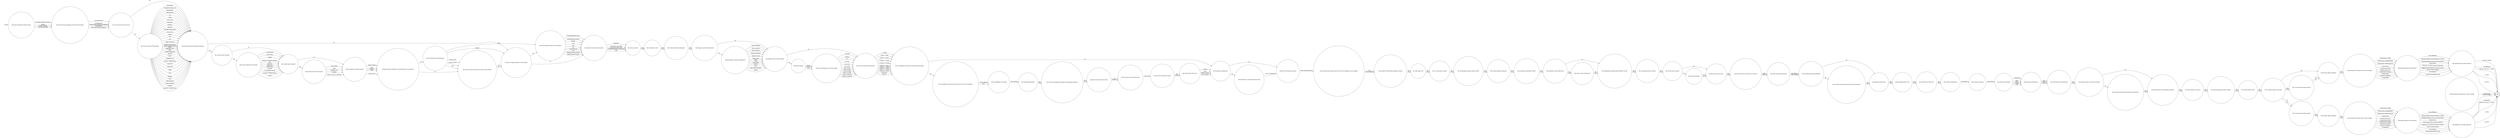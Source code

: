 digraph OLD_DISORDER {  rankdir=LR;
  node [shape = circle];
  START_NODE [label="", shape=none];
  START_NODE -> 49179 [label = "start"];
  END_NODE [label="END", shape="doublecircle"];
  49179 [label = "What Type Of Disorder Incident Was This?"];
  49179 -> 49180 [label = "Barricade / Prevention Of Access"];
  49179 -> 49180 [label = "Hostage"];
  49179 -> 49180 [label = "Incident At Height"];
  49179 -> 49180 [label = "Concerted Indiscipline"];
  49180 [label = "What Was The Main Management Outcome Of This Incident?"];
  49180 -> 49181 [label = "No Further Action"];
  49180 -> 49181 [label = "IEP Regression"];
  49180 -> 49181 [label = "Placed On Report/Adjudication Referral"];
  49180 -> 49181 [label = "Police Referral"];
  49180 -> 49181 [label = "Police And Prosecution Referral"];
  49181 [label = "Is The Location Of The Incident Known?"];
  49181 -> 49182 [label = "Yes"];
  49181 -> 49183 [label = "No"];
  49182 [label = "What Was The Location Of The Incident?"];
  49182 -> 49183 [label = "Administration"];
  49182 -> 49183 [label = "Association Area"];
  49182 -> 49183 [label = "Cell"];
  49182 -> 49183 [label = "Chapel"];
  49182 -> 49183 [label = "Crown Court"];
  49182 -> 49183 [label = "Dining Room"];
  49182 -> 49183 [label = "Dormitory"];
  49182 -> 49183 [label = "Education"];
  49182 -> 49183 [label = "Elsewhere (Enter Details)"];
  49182 -> 49183 [label = "Exercise Yard"];
  49182 -> 49183 [label = "Funeral"];
  49182 -> 49183 [label = "Gate"];
  49182 -> 49183 [label = "Gym"];
  49182 -> 49183 [label = "Health Care Centre"];
  49182 -> 49183 [label = "Hospital Outside (Patient)"];
  49182 -> 49183 [label = "Hospital Outside (Visiting)"];
  49182 -> 49183 [label = "Kitchen"];
  49182 -> 49183 [label = "Magistrates Court"];
  49182 -> 49183 [label = "Office"];
  49182 -> 49183 [label = "Outside Working Party"];
  49182 -> 49183 [label = "Reception"];
  49182 -> 49183 [label = "Recess"];
  49182 -> 49183 [label = "Segregation Unit"];
  49182 -> 49183 [label = "Showers / Changing Room"];
  49182 -> 49183 [label = "Special Unit"];
  49182 -> 49183 [label = "Sports Field"];
  49182 -> 49183 [label = "Vehicle"];
  49182 -> 49183 [label = "Visits"];
  49182 -> 49183 [label = "Weddings"];
  49182 -> 49183 [label = "Wing"];
  49182 -> 49183 [label = "Within Perimeter"];
  49182 -> 49183 [label = "Works Department"];
  49182 -> 49183 [label = "Workshop"];
  49182 -> 49183 [label = "Induction / 1st Night Centre"];
  49182 -> 49183 [label = "External Roof"];
  49182 -> 49183 [label = "Vulnerable Prisoners Unit"];
  49183 [label = "Were Any Injuries Received During This Incident?"];
  49183 -> 49184 [label = "Yes"];
  49183 -> 49192 [label = "No"];
  49184 [label = "Was A Serious Injury Sustained?"];
  49184 -> 49185 [label = "Yes"];
  49184 -> 49186 [label = "No"];
  49185 [label = "Which Serious Injuries Were Sustained?"];
  49185 -> 49186 [label = "Bites"];
  49185 -> 49186 [label = "Black Eye"];
  49185 -> 49186 [label = "Broken Nose"];
  49185 -> 49186 [label = "Broken Teeth"];
  49185 -> 49186 [label = "Crushing"];
  49185 -> 49186 [label = "Cuts Requiring Sutures"];
  49185 -> 49186 [label = "Extensive / Mutliple Bruising"];
  49185 -> 49186 [label = "Fracture"];
  49185 -> 49186 [label = "Gun Shot Wound"];
  49185 -> 49186 [label = "Scald Or Burn"];
  49185 -> 49186 [label = "Stabbing"];
  49185 -> 49186 [label = "Temporary / Permanent Blindness"];
  49186 [label = "Was A Minor Injury Sustained?"];
  49186 -> 49187 [label = "Yes"];
  49186 -> 49188 [label = "No"];
  49187 [label = "Which Minor Injuries Were Sustained?"];
  49187 -> 49188 [label = "Grazes. Scratches or Abrasions"];
  49187 -> 49188 [label = "Minor Bruises"];
  49187 -> 49188 [label = "Other"];
  49187 -> 49188 [label = "Superficial Cuts"];
  49187 -> 49188 [label = "Swellings"];
  49188 [label = "Enter Descriptions of Person(s) Injured"];
  49188 -> 49189 [label = "Civilian Grades"];
  49188 -> 49189 [label = "External Citizens"];
  49188 -> 49189 [label = "Police"];
  49188 -> 49189 [label = "Prisoners"];
  49188 -> 49189 [label = "Staff"];
  49189 [label = "Did Injuries Result in Detention in Outside Hospital As An In-Patient?"];
  49189 -> 49190 [label = "Yes"];
  49189 -> 49191 [label = "No"];
  49190 [label = "Who Was Detained In Outside Hospital?"];
  49190 -> 49191 [label = "Civilian Grades"];
  49190 -> 49191 [label = "External Civilians"];
  49190 -> 49191 [label = "Police"];
  49190 -> 49192 [label = "Prisoners"];
  49190 -> 49193 [label = "Staff"];
  49191 [label = "Are There Any Staff Now Off Duty As A Result Of This Incident?"];
  49191 -> 49192 [label = "No"];
  49191 -> 49192 [label = "Yes"];
  49192 [label = "Was There An Apparent Reason For The Incident?"];
  49192 -> 49193 [label = "Yes"];
  49192 -> 49194 [label = "No"];
  49193 [label = "Describe The Apparent Reason For The Incident?"];
  49193 -> 49194 [label = "Facilities"];
  49193 -> 49194 [label = "Food"];
  49193 -> 49194 [label = "Other"];
  49193 -> 49194 [label = "Pay"];
  49193 -> 49194 [label = "Time Out Of Cell"];
  49193 -> 49194 [label = "Visits"];
  49193 -> 49194 [label = "Demanding Internal Transfer"];
  49193 -> 49194 [label = "Refusing Internal Transfer"];
  49193 -> 49194 [label = "Demanding External Transfer"];
  49193 -> 49194 [label = "Refusing External Transfer"];
  49194 [label = "Describe How The Incident Was Resolved"];
  49194 -> 49195 [label = "Negotiation"];
  49194 -> 49195 [label = "Intervention (Local Staff)"];
  49194 -> 49195 [label = "Intervention (NTRG Staff)"];
  49194 -> 49195 [label = "Complied With Order Or Instruction"];
  49194 -> 49195 [label = "Other"];
  49195 [label = "Was A Door Jack Used?"];
  49195 -> 49196 [label = "No"];
  49195 -> 49196 [label = "Yes"];
  49196 [label = "Were Water Hoses Used?"];
  49196 -> 49197 [label = "No"];
  49196 -> 49197 [label = "Yes"];
  49197 [label = "Was Control And Restraint Employed?"];
  49197 -> 49198 [label = "No"];
  49197 -> 49198 [label = "Yes"];
  49198 [label = "Were Weapons Used By The Perpetrator?"];
  49198 -> 49199 [label = "Yes"];
  49198 -> 49200 [label = "No"];
  49199 [label = "Describe Weapons Used By The Perpetrator?"];
  49199 -> 49200 [label = "Blunt Instrument"];
  49199 -> 49200 [label = "Chemical Incapicitant"];
  49199 -> 49200 [label = "Dangerous Liquid"];
  49199 -> 49200 [label = "Excreta/Urine"];
  49199 -> 49200 [label = "Firearm"];
  49199 -> 49200 [label = "Food"];
  49199 -> 49200 [label = "Knife / Blade"];
  49199 -> 49200 [label = "Ligature"];
  49199 -> 49200 [label = "Other"];
  49199 -> 49200 [label = "Other Sharp Instrument"];
  49199 -> 49200 [label = "Spitting"];
  49199 -> 49200 [label = "Thrown Equipment"];
  49199 -> 49200 [label = "Thrown Furniture"];
  49200 [label = "Was Damage Caused To Prison Property"];
  49200 -> 49201 [label = "Yes"];
  49200 -> 49203 [label = "No"];
  49201 [label = "Describe the Damage"];
  49201 -> 49202 [label = "Extensive"];
  49201 -> 49202 [label = "Minor"];
  49201 -> 49202 [label = "Serious"];
  49202 [label = "What Was The Estimated Cost Of The Damage?"];
  49202 -> 49203 [label = "£0"];
  49202 -> 49203 [label = "£1 to £20"];
  49202 -> 49203 [label = "£21 to £50"];
  49202 -> 49203 [label = "£51 to £100"];
  49202 -> 49203 [label = "£101 to £500"];
  49202 -> 49203 [label = "£501 to £1,000"];
  49202 -> 49203 [label = "£1,001 to £5,000"];
  49202 -> 49203 [label = "£5001 to £10,000"];
  49202 -> 49203 [label = "£10,001 to £50,000"];
  49202 -> 49203 [label = "£50,001 to £100,000"];
  49202 -> 49203 [label = "> £100,000"];
  49202 -> 49203 [label = "Unknown"];
  49203 [label = "What Was The Duration Of The Incident?"];
  49203 -> 49204 [label = "< 1 Minute"];
  49203 -> 49204 [label = "1 Min to < 5 Mins"];
  49203 -> 49204 [label = "5 Mins to < 10 Mins"];
  49203 -> 49204 [label = "10 Mins to < 15 Mins"];
  49203 -> 49204 [label = "15 Mins to < 30 Mins"];
  49203 -> 49204 [label = "30 Mins to < 1 Hour"];
  49203 -> 49204 [label = "1 Hour to < 2 Hours"];
  49203 -> 49204 [label = "2 Hours to < 3 Hours"];
  49203 -> 49204 [label = "3 Hours to < 4 Hours"];
  49203 -> 49204 [label = "4 Hours to < 5 Hours"];
  49203 -> 49204 [label = "5 Hours Plus"];
  49203 -> 49204 [label = "Unknown"];
  49204 [label = "Was The Telephone/IT System Shut Down During The Incident?"];
  49204 -> 49205 [label = "Yes"];
  49204 -> 49213 [label = "No"];
  49205 [label = "Was The Telephone System Shur Down Locally Or By The Service Supplier?"];
  49205 -> 49206 [label = "Service Supplier"];
  49205 -> 49206 [label = "Local"];
  49206 [label = "Quote The Helpdesk Case Number"];
  49206 -> 49207 [label = "Enter Number"];
  49207 [label = "Was The Keyword Requested?"];
  49207 -> 49208 [label = "Yes"];
  49207 -> 49208 [label = "No"];
  49208 [label = "Has The Service Supplier Been Notified Of A Replacement Keyword?"];
  49208 -> 49209 [label = "No"];
  49208 -> 49209 [label = "Yes"];
  49209 [label = "Indicate The Nature Of The Shut Down"];
  49209 -> 49210 [label = "IT"];
  49209 -> 49210 [label = "Telephony"];
  49210 [label = "What Time Was The System Shut Down?"];
  49210 -> 49211 [label = "Enter Time"];
  49211 [label = "Was This A Full or Partial Shut Down?"];
  49211 -> 49212 [label = "Full"];
  49211 -> 49212 [label = "Partial"];
  49212 [label = "Who Authorised The Shut Down?"];
  49212 -> 49213 [label = "Deputy Governor"];
  49212 -> 49213 [label = "Duty Governor"];
  49212 -> 49213 [label = "Governor"];
  49212 -> 49213 [label = "Other"];
  49213 [label = "Was The System Compromised?"];
  49213 -> 49214 [label = "Yes"];
  49213 -> 49215 [label = "No"];
  49214 [label = "Describe What Was Compromised And By Whom"];
  49214 -> 49215 [label = "Describe Compromise"];
  49215 [label = "When Was The System Re-Activated?"];
  49215 -> 49216 [label = "Enter Comment And Date"];
  49216 [label = "Was The System Re-Activated Locally Or By The IT And Telephony Service Supplier?"];
  49216 -> 49217 [label = "Local"];
  49216 -> 49217 [label = "Service Supplier"];
  49217 [label = "Is Any Member Of Staff Facing Disciplinary Charges?"];
  49217 -> 49218 [label = "No"];
  49217 -> 49218 [label = "Yes"];
  49218 [label = "Was A Barricade Used?"];
  49218 -> 49219 [label = "No"];
  49218 -> 49219 [label = "Yes"];
  49219 [label = "Was A C And R Advisor Present?"];
  49219 -> 49220 [label = "No"];
  49219 -> 49220 [label = "Yes"];
  49220 [label = "Was The Emergency Response Vehicle Present?"];
  49220 -> 49221 [label = "No"];
  49220 -> 49221 [label = "Yes"];
  49221 [label = "Were Trained Negotiators Deployed?"];
  49221 -> 49222 [label = "No"];
  49221 -> 49222 [label = "Yes"];
  49222 [label = "Was An Incident Liaison Officer Present?"];
  49222 -> 49223 [label = "No"];
  49222 -> 49223 [label = "Yes"];
  49223 [label = "Were Healthcare Centre Staff Present?"];
  49223 -> 49224 [label = "No"];
  49223 -> 49225 [label = "Yes"];
  49223 -> 49224 [label = "Yes"];
  49224 [label = "Were Works Services Staff Present?"];
  49224 -> 49225 [label = "No"];
  49224 -> 49225 [label = "Yes"];
  49225 [label = "Were Independent Monitoring Board Members Present?"];
  49225 -> 49226 [label = "No"];
  49225 -> 49226 [label = "Yes"];
  49226 [label = "Was The Ambulance Service Present?"];
  49226 -> 49227 [label = "No"];
  49226 -> 49227 [label = "Yes"];
  49227 [label = "Was The Fire Service Present?"];
  49227 -> 49228 [label = "No"];
  49227 -> 49229 [label = "Yes"];
  49228 [label = "Were The Police Present?"];
  49228 -> 49229 [label = "No"];
  49228 -> 49229 [label = "Yes"];
  49229 [label = "Was Any Evacuation Necessary?"];
  49229 -> 49230 [label = "No"];
  49229 -> 49230 [label = "Yes"];
  49230 [label = "Describe The Incident As Either Active Or Passive?"];
  49230 -> 49231 [label = "Active"];
  49230 -> 49231 [label = "Passive"];
  49231 [label = "How Many Prisoners Were Involved?"];
  49231 -> 49232 [label = "State Number"];
  49231 -> 49232 [label = "State Number"];
  49232 [label = "Have The Ring Leaders Been Identified?"];
  49232 -> 49234 [label = "No"];
  49232 -> 49233 [label = "Yes"];
  49233 [label = "Have the Ring Leaders Been Entered On Inmate Involvement?"];
  49233 -> 49234 [label = "No"];
  49233 -> 49234 [label = "Yes"];
  49234 [label = "Was Operation Tornado Used?"];
  49234 -> 49235 [label = "No"];
  49234 -> 49235 [label = "Yes"];
  49235 [label = "Were Extendable Batons Used?"];
  49235 -> 49236 [label = "No"];
  49235 -> 49236 [label = "Yes"];
  49236 [label = "Was The Incident In Public View?"];
  49236 -> 49237 [label = "No"];
  49236 -> 49237 [label = "Yes"];
  49237 [label = "Enter Number Of Perpetrators"];
  49237 -> 49238 [label = "State Number"];
  49238 [label = "Enter Number of Hostages"];
  49238 -> 49239 [label = "State Number"];
  49239 [label = "Describe Status of Hostages"];
  49239 -> 49240 [label = "Civilian Staff"];
  49239 -> 49240 [label = "Officer"];
  49239 -> 49240 [label = "Other"];
  49239 -> 49240 [label = "Prisoner"];
  49239 -> 49240 [label = "Staff"];
  49240 [label = "Describe Status of Perpetrators"];
  49240 -> 49241 [label = "Other"];
  49240 -> 49241 [label = "Prisoner"];
  49240 -> 49241 [label = "Visitor"];
  49241 [label = "Was A Hostage Part Of The Barricade?"];
  49241 -> 49242 [label = "No"];
  49241 -> 49242 [label = "Yes"];
  49242 [label = "Was Physical Violence Used Towards Hostage?"];
  49242 -> 49243 [label = "No"];
  49242 -> 49244 [label = "Yes"];
  49243 [label = "Was The Hostage Physically Restrained By The Perpetrator"];
  49243 -> 49244 [label = "No"];
  49243 -> 49244 [label = "Yes"];
  49244 [label = "Was There Evidence Of The Stockholm Syndrome?"];
  49244 -> 49245 [label = "No"];
  49244 -> 49245 [label = "Yes"];
  49245 [label = "Was There Evidence Of Collusion?"];
  49245 -> 49246 [label = "No"];
  49245 -> 49246 [label = "Yes"];
  49246 [label = "Was A Hostage Negotiator Adviser Present?"];
  49246 -> 49247 [label = "No"];
  49246 -> 49247 [label = "Yes"];
  49247 [label = "Was A Medical Officer Present"];
  49247 -> 49248 [label = "No"];
  49247 -> 49248 [label = "Yes"];
  49248 [label = "Was A Technical Support Unit Present"];
  49248 -> 49249 [label = "No"];
  49248 -> 49250 [label = "Yes"];
  49248 -> 49249 [label = "Yes"];
  49248 -> 53179 [label = "No"];
  49248 -> 53179 [label = "Yes"];
  49249 [label = "Did A Tactical Firearms Adviser Attend?"];
  49249 -> 49250 [label = "No"];
  49249 -> 49250 [label = "Yes"];
  49250 [label = "Were Firearms Officers Deployed?"];
  49250 -> 49254 [label = "No"];
  49250 -> 49254 [label = "Yes"];
  49254 [label = "Describe Method Of Gaining Access To Area At Height"];
  49254 -> 49255 [label = "Internal Access: Netting"];
  49254 -> 49255 [label = "Internal Access: Landing/Railings"];
  49254 -> 49255 [label = "Internal Access: Window/Gate Bars"];
  49254 -> 49255 [label = "Internal Other"];
  49254 -> 49255 [label = "External Access: Roof"];
  49254 -> 49255 [label = "External Access: Tree"];
  49254 -> 49255 [label = "External Access: Fencing"];
  49254 -> 49255 [label = "External Other"];
  49254 -> 49255 [label = "Contractors Equipment"];
  49254 -> 49255 [label = "Not Applicable"];
  49255 [label = "What Aggravating Factors Were Present?"];
  49255 -> 49256 [label = "Access Difficulties"];
  49255 -> 49256 [label = "Damage Resulting In Loss Of Facilities Or Utilities"];
  49255 -> 49256 [label = "Damage Resulting in The Loss Of Accommodation"];
  49255 -> 49256 [label = "Media Interest"];
  49255 -> 49256 [label = "NTRG And / Or NDTSG Assistance Requested"];
  49255 -> 49256 [label = "Perpetrator Under Influence Of Drugs Or Alcohol"];
  49255 -> 49256 [label = "Threat Or Actual Self Harm"];
  49255 -> 49256 [label = "Use Of Weapons"];
  49255 -> 49256 [label = "Violence Directed Against Staff"];
  49256 [label = "What Height Did The Incident Take Place?"];
  49256 -> END_NODE [label = "Between 3 Feet and < 1st Floor"];
  49256 -> END_NODE [label = "1st Floor"];
  49256 -> END_NODE [label = "2nd Floor"];
  49256 -> END_NODE [label = "3rd Floor Or Higher"];
  49256 -> END_NODE [label = "Not Applicable"];
  53179 [label = "Did A Tactical Firearms Adviser Attend?"];
  53179 -> 53180 [label = "Yes"];
  53179 -> 53180 [label = "No"];
  53180 [label = "Were Firearms Officers Deployed?"];
  53180 -> 53182 [label = "No"];
  53180 -> 53182 [label = "Yes"];
  53181 [label = "Describe Method Of Gaining Access To Area At Height"];
  53181 -> END_NODE [label = "Not Applicable"];
  53182 [label = "Describe Method Of Gaining Access To Area At Height"];
  53182 -> 53183 [label = "Internal Access: Netting"];
  53182 -> 53183 [label = "Internal Access: Landing/Railings"];
  53182 -> 53183 [label = "Internal Access: Window/Gate Bars"];
  53182 -> 53183 [label = "Internal Other"];
  53182 -> 53183 [label = "External Access: Roof"];
  53182 -> 53183 [label = "External Access: Tree"];
  53182 -> 53183 [label = "External Access: Fencing"];
  53182 -> 53183 [label = "External Access Other"];
  53182 -> 53183 [label = "Contractors Equipment"];
  53182 -> 53183 [label = "Not Applicable"];
  53183 [label = "What Aggravating Factors Were Present?"];
  53183 -> 53184 [label = "Access Difficulties"];
  53183 -> 53184 [label = "Damage Resulting in Loss of Facilities or Utilities"];
  53183 -> 53184 [label = "Damage Resulting in The Loss of Accommodation"];
  53183 -> 53184 [label = "Media Interest"];
  53183 -> 53184 [label = "NRTG And/Or NDTSG Assistance Required"];
  53183 -> 53184 [label = "Perpetrator Under Influence of Drugs or Alcohol"];
  53183 -> 53184 [label = "Threat or Actual Self Harm"];
  53183 -> 53184 [label = "Use Of Weapons"];
  53183 -> 53184 [label = "Violence Directed Against Staff"];
  53184 [label = "What Height Did The Incident Take Place?"];
  53184 -> END_NODE [label = "Between 3 Feet and < 1st Floor"];
  53184 -> END_NODE [label = "1st Floor"];
  53184 -> END_NODE [label = "2nd Floor"];
  53184 -> END_NODE [label = "3rd Floor or Higher"];
  53184 -> END_NODE [label = "Not Applicable"];
}
